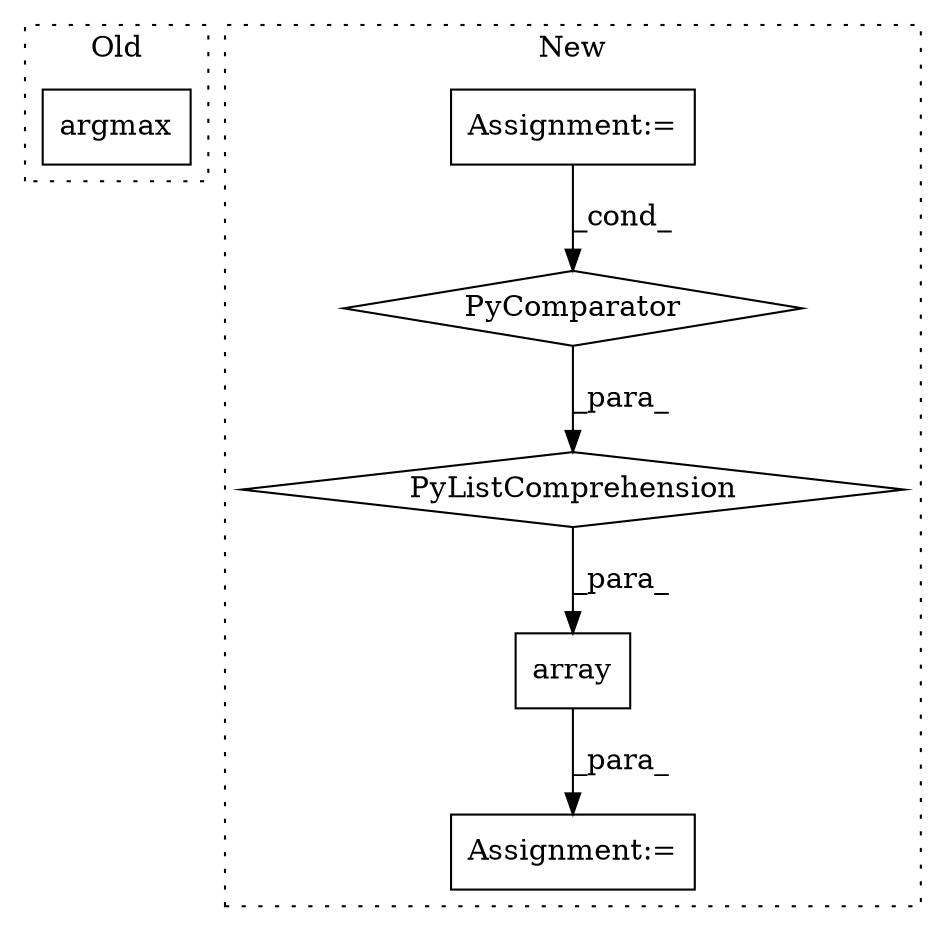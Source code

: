 digraph G {
subgraph cluster0 {
1 [label="argmax" a="32" s="1726,1754" l="7,1" shape="box"];
label = "Old";
style="dotted";
}
subgraph cluster1 {
2 [label="array" a="32" s="1523,1688" l="17,-5" shape="box"];
3 [label="Assignment:=" a="7" s="1830" l="1" shape="box"];
4 [label="Assignment:=" a="7" s="1650" l="30" shape="box"];
5 [label="PyListComprehension" a="109" s="1540" l="148" shape="diamond"];
6 [label="PyComparator" a="113" s="1650" l="30" shape="diamond"];
label = "New";
style="dotted";
}
2 -> 3 [label="_para_"];
4 -> 6 [label="_cond_"];
5 -> 2 [label="_para_"];
6 -> 5 [label="_para_"];
}